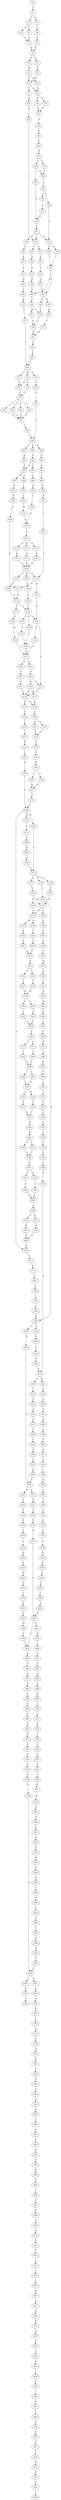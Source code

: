 strict digraph  {
	S0 -> S1 [ label = Y ];
	S1 -> S2 [ label = L ];
	S1 -> S3 [ label = V ];
	S2 -> S4 [ label = S ];
	S2 -> S5 [ label = T ];
	S3 -> S6 [ label = E ];
	S4 -> S7 [ label = P ];
	S5 -> S7 [ label = P ];
	S6 -> S8 [ label = A ];
	S7 -> S9 [ label = K ];
	S8 -> S9 [ label = K ];
	S9 -> S10 [ label = D ];
	S9 -> S11 [ label = T ];
	S10 -> S12 [ label = M ];
	S11 -> S13 [ label = F ];
	S12 -> S14 [ label = N ];
	S12 -> S15 [ label = G ];
	S13 -> S15 [ label = G ];
	S14 -> S16 [ label = Q ];
	S15 -> S17 [ label = L ];
	S15 -> S16 [ label = Q ];
	S16 -> S18 [ label = P ];
	S16 -> S19 [ label = G ];
	S17 -> S20 [ label = H ];
	S18 -> S21 [ label = S ];
	S19 -> S21 [ label = S ];
	S20 -> S22 [ label = K ];
	S21 -> S23 [ label = S ];
	S22 -> S24 [ label = T ];
	S23 -> S25 [ label = S ];
	S24 -> S26 [ label = S ];
	S24 -> S27 [ label = E ];
	S25 -> S28 [ label = F ];
	S26 -> S29 [ label = N ];
	S27 -> S30 [ label = C ];
	S28 -> S31 [ label = F ];
	S29 -> S32 [ label = S ];
	S30 -> S33 [ label = A ];
	S31 -> S34 [ label = S ];
	S31 -> S35 [ label = T ];
	S32 -> S36 [ label = S ];
	S33 -> S37 [ label = C ];
	S34 -> S38 [ label = I ];
	S34 -> S39 [ label = G ];
	S35 -> S39 [ label = G ];
	S36 -> S40 [ label = A ];
	S37 -> S41 [ label = V ];
	S38 -> S42 [ label = S ];
	S39 -> S43 [ label = S ];
	S40 -> S44 [ label = T ];
	S41 -> S45 [ label = W ];
	S41 -> S46 [ label = A ];
	S42 -> S47 [ label = P ];
	S43 -> S48 [ label = A ];
	S43 -> S49 [ label = T ];
	S44 -> S50 [ label = I ];
	S44 -> S51 [ label = M ];
	S45 -> S52 [ label = R ];
	S46 -> S50 [ label = I ];
	S47 -> S24 [ label = T ];
	S47 -> S53 [ label = S ];
	S47 -> S54 [ label = C ];
	S48 -> S55 [ label = S ];
	S49 -> S53 [ label = S ];
	S50 -> S56 [ label = A ];
	S51 -> S56 [ label = A ];
	S52 -> S57 [ label = C ];
	S53 -> S58 [ label = P ];
	S53 -> S59 [ label = N ];
	S54 -> S60 [ label = E ];
	S55 -> S42 [ label = S ];
	S56 -> S61 [ label = R ];
	S57 -> S61 [ label = R ];
	S58 -> S62 [ label = T ];
	S59 -> S62 [ label = T ];
	S60 -> S63 [ label = K ];
	S61 -> S64 [ label = E ];
	S62 -> S40 [ label = A ];
	S62 -> S41 [ label = V ];
	S63 -> S65 [ label = E ];
	S64 -> S66 [ label = L ];
	S65 -> S67 [ label = Q ];
	S66 -> S68 [ label = L ];
	S67 -> S69 [ label = I ];
	S68 -> S70 [ label = M ];
	S68 -> S71 [ label = L ];
	S68 -> S72 [ label = D ];
	S69 -> S73 [ label = D ];
	S70 -> S74 [ label = N ];
	S70 -> S75 [ label = K ];
	S71 -> S74 [ label = N ];
	S72 -> S76 [ label = C ];
	S73 -> S77 [ label = V ];
	S74 -> S78 [ label = G ];
	S75 -> S78 [ label = G ];
	S76 -> S79 [ label = C ];
	S77 -> S68 [ label = L ];
	S78 -> S80 [ label = T ];
	S78 -> S81 [ label = G ];
	S78 -> S82 [ label = Q ];
	S78 -> S83 [ label = A ];
	S79 -> S84 [ label = T ];
	S80 -> S85 [ label = S ];
	S81 -> S85 [ label = S ];
	S82 -> S85 [ label = S ];
	S83 -> S85 [ label = S ];
	S84 -> S86 [ label = A ];
	S84 -> S87 [ label = I ];
	S84 -> S88 [ label = D ];
	S85 -> S89 [ label = P ];
	S86 -> S90 [ label = E ];
	S87 -> S91 [ label = D ];
	S88 -> S92 [ label = Q ];
	S89 -> S84 [ label = T ];
	S90 -> S93 [ label = A ];
	S90 -> S94 [ label = A ];
	S91 -> S94 [ label = A ];
	S92 -> S95 [ label = Q ];
	S93 -> S96 [ label = I ];
	S94 -> S97 [ label = M ];
	S94 -> S98 [ label = S ];
	S95 -> S99 [ label = L ];
	S96 -> S100 [ label = G ];
	S97 -> S101 [ label = V ];
	S98 -> S102 [ label = L ];
	S99 -> S103 [ label = N ];
	S100 -> S104 [ label = L ];
	S101 -> S105 [ label = K ];
	S102 -> S106 [ label = A ];
	S103 -> S107 [ label = D ];
	S104 -> S108 [ label = K ];
	S105 -> S109 [ label = V ];
	S106 -> S110 [ label = M ];
	S107 -> S111 [ label = I ];
	S108 -> S112 [ label = G ];
	S109 -> S113 [ label = P ];
	S110 -> S108 [ label = K ];
	S111 -> S114 [ label = T ];
	S112 -> S115 [ label = S ];
	S112 -> S116 [ label = A ];
	S112 -> S117 [ label = K ];
	S113 -> S118 [ label = P ];
	S114 -> S113 [ label = P ];
	S114 -> S119 [ label = K ];
	S115 -> S120 [ label = P ];
	S116 -> S121 [ label = N ];
	S117 -> S122 [ label = A ];
	S118 -> S123 [ label = C ];
	S118 -> S124 [ label = V ];
	S119 -> S125 [ label = S ];
	S120 -> S126 [ label = P ];
	S121 -> S126 [ label = P ];
	S122 -> S126 [ label = P ];
	S123 -> S125 [ label = S ];
	S123 -> S127 [ label = G ];
	S123 -> S128 [ label = A ];
	S124 -> S129 [ label = H ];
	S125 -> S130 [ label = A ];
	S125 -> S131 [ label = A ];
	S126 -> S114 [ label = T ];
	S126 -> S132 [ label = G ];
	S126 -> S133 [ label = A ];
	S127 -> S134 [ label = V ];
	S128 -> S135 [ label = S ];
	S129 -> S136 [ label = M ];
	S130 -> S137 [ label = V ];
	S131 -> S138 [ label = Q ];
	S132 -> S139 [ label = L ];
	S133 -> S140 [ label = S ];
	S134 -> S135 [ label = S ];
	S135 -> S137 [ label = V ];
	S136 -> S137 [ label = V ];
	S137 -> S141 [ label = Q ];
	S137 -> S142 [ label = H ];
	S138 -> S143 [ label = Q ];
	S138 -> S144 [ label = N ];
	S139 -> S145 [ label = A ];
	S140 -> S118 [ label = P ];
	S141 -> S146 [ label = P ];
	S142 -> S147 [ label = A ];
	S143 -> S148 [ label = L ];
	S144 -> S149 [ label = F ];
	S145 -> S123 [ label = C ];
	S146 -> S150 [ label = S ];
	S146 -> S131 [ label = A ];
	S147 -> S151 [ label = C ];
	S148 -> S152 [ label = E ];
	S148 -> S153 [ label = D ];
	S149 -> S154 [ label = L ];
	S150 -> S155 [ label = K ];
	S150 -> S138 [ label = Q ];
	S151 -> S138 [ label = Q ];
	S152 -> S156 [ label = Y ];
	S153 -> S156 [ label = Y ];
	S154 -> S157 [ label = L ];
	S155 -> S143 [ label = Q ];
	S156 -> S158 [ label = L ];
	S157 -> S159 [ label = K ];
	S158 -> S160 [ label = A ];
	S159 -> S161 [ label = I ];
	S160 -> S162 [ label = R ];
	S161 -> S163 [ label = A ];
	S162 -> S164 [ label = I ];
	S162 -> S165 [ label = E ];
	S163 -> S166 [ label = F ];
	S164 -> S167 [ label = Q ];
	S165 -> S167 [ label = Q ];
	S166 -> S168 [ label = Q ];
	S166 -> S169 [ label = Q ];
	S166 -> S170 [ label = R ];
	S167 -> S171 [ label = G ];
	S168 -> S173 [ label = A ];
	S169 -> S174 [ label = V ];
	S170 -> S175 [ label = E ];
	S171 -> S166 [ label = F ];
	S173 -> S176 [ label = A ];
	S174 -> S177 [ label = Q ];
	S174 -> S178 [ label = R ];
	S174 -> S179 [ label = L ];
	S175 -> S180 [ label = V ];
	S176 -> S181 [ label = L ];
	S177 -> S182 [ label = Y ];
	S178 -> S183 [ label = A ];
	S179 -> S184 [ label = G ];
	S180 -> S185 [ label = H ];
	S181 -> S186 [ label = N ];
	S182 -> S187 [ label = M ];
	S182 -> S188 [ label = N ];
	S183 -> S189 [ label = K ];
	S184 -> S187 [ label = M ];
	S185 -> S190 [ label = K ];
	S186 -> S191 [ label = T ];
	S187 -> S192 [ label = D ];
	S187 -> S193 [ label = E ];
	S188 -> S192 [ label = D ];
	S189 -> S194 [ label = Q ];
	S189 -> S195 [ label = T ];
	S190 -> S174 [ label = V ];
	S191 -> S196 [ label = L ];
	S192 -> S197 [ label = M ];
	S192 -> S198 [ label = G ];
	S193 -> S199 [ label = R ];
	S194 -> S200 [ label = L ];
	S195 -> S201 [ label = M ];
	S196 -> S189 [ label = K ];
	S197 -> S202 [ label = Q ];
	S198 -> S203 [ label = P ];
	S199 -> S204 [ label = V ];
	S200 -> S205 [ label = S ];
	S201 -> S206 [ label = P ];
	S202 -> S207 [ label = H ];
	S203 -> S208 [ label = N ];
	S204 -> S209 [ label = N ];
	S205 -> S210 [ label = E ];
	S206 -> S211 [ label = D ];
	S206 -> S212 [ label = E ];
	S207 -> S213 [ label = G ];
	S208 -> S213 [ label = G ];
	S209 -> S214 [ label = A ];
	S210 -> S215 [ label = Q ];
	S211 -> S216 [ label = N ];
	S212 -> S217 [ label = N ];
	S213 -> S218 [ label = K ];
	S214 -> S219 [ label = M ];
	S215 -> S220 [ label = G ];
	S215 -> S221 [ label = R ];
	S216 -> S222 [ label = K ];
	S217 -> S223 [ label = N ];
	S218 -> S224 [ label = D ];
	S218 -> S225 [ label = E ];
	S219 -> S226 [ label = H ];
	S220 -> S227 [ label = L ];
	S221 -> S228 [ label = K ];
	S222 -> S229 [ label = G ];
	S223 -> S230 [ label = R ];
	S224 -> S231 [ label = V ];
	S225 -> S232 [ label = C ];
	S226 -> S233 [ label = R ];
	S227 -> S234 [ label = D ];
	S228 -> S235 [ label = R ];
	S229 -> S236 [ label = L ];
	S230 -> S237 [ label = R ];
	S231 -> S238 [ label = M ];
	S232 -> S238 [ label = M ];
	S233 -> S239 [ label = H ];
	S234 -> S240 [ label = A ];
	S235 -> S241 [ label = R ];
	S236 -> S242 [ label = A ];
	S237 -> S243 [ label = E ];
	S238 -> S244 [ label = S ];
	S238 -> S245 [ label = T ];
	S239 -> S246 [ label = M ];
	S240 -> S247 [ label = L ];
	S241 -> S248 [ label = F ];
	S242 -> S249 [ label = D ];
	S243 -> S250 [ label = L ];
	S243 -> S251 [ label = E ];
	S244 -> S252 [ label = T ];
	S245 -> S253 [ label = Y ];
	S246 -> S254 [ label = H ];
	S247 -> S255 [ label = A ];
	S248 -> S256 [ label = E ];
	S249 -> S257 [ label = K ];
	S250 -> S258 [ label = G ];
	S251 -> S259 [ label = D ];
	S252 -> S260 [ label = L ];
	S253 -> S260 [ label = L ];
	S254 -> S261 [ label = F ];
	S255 -> S262 [ label = S ];
	S256 -> S263 [ label = P ];
	S257 -> S264 [ label = M ];
	S258 -> S265 [ label = G ];
	S259 -> S266 [ label = L ];
	S260 -> S267 [ label = T ];
	S261 -> S268 [ label = P ];
	S262 -> S269 [ label = K ];
	S263 -> S270 [ label = N ];
	S264 -> S271 [ label = D ];
	S265 -> S272 [ label = G ];
	S266 -> S273 [ label = D ];
	S267 -> S274 [ label = I ];
	S267 -> S275 [ label = L ];
	S268 -> S276 [ label = H ];
	S269 -> S277 [ label = G ];
	S270 -> S278 [ label = H ];
	S271 -> S279 [ label = P ];
	S272 -> S280 [ label = P ];
	S273 -> S281 [ label = Q ];
	S274 -> S282 [ label = L ];
	S275 -> S283 [ label = S ];
	S276 -> S284 [ label = S ];
	S277 -> S285 [ label = K ];
	S278 -> S286 [ label = T ];
	S279 -> S287 [ label = K ];
	S280 -> S288 [ label = V ];
	S281 -> S289 [ label = Q ];
	S282 -> S290 [ label = P ];
	S283 -> S290 [ label = P ];
	S284 -> S291 [ label = P ];
	S285 -> S206 [ label = P ];
	S286 -> S292 [ label = D ];
	S287 -> S293 [ label = G ];
	S288 -> S294 [ label = K ];
	S289 -> S295 [ label = P ];
	S290 -> S296 [ label = L ];
	S290 -> S297 [ label = V ];
	S291 -> S298 [ label = V ];
	S292 -> S299 [ label = T ];
	S293 -> S300 [ label = M ];
	S294 -> S301 [ label = T ];
	S295 -> S302 [ label = N ];
	S296 -> S303 [ label = Q ];
	S297 -> S303 [ label = Q ];
	S298 -> S304 [ label = A ];
	S299 -> S305 [ label = S ];
	S300 -> S306 [ label = D ];
	S301 -> S307 [ label = P ];
	S302 -> S308 [ label = L ];
	S303 -> S309 [ label = I ];
	S303 -> S310 [ label = M ];
	S304 -> S311 [ label = I ];
	S305 -> S312 [ label = A ];
	S306 -> S250 [ label = L ];
	S307 -> S313 [ label = P ];
	S308 -> S314 [ label = A ];
	S309 -> S315 [ label = A ];
	S310 -> S316 [ label = T ];
	S311 -> S317 [ label = G ];
	S312 -> S318 [ label = E ];
	S313 -> S319 [ label = G ];
	S314 -> S320 [ label = E ];
	S315 -> S321 [ label = F ];
	S316 -> S321 [ label = F ];
	S317 -> S322 [ label = A ];
	S318 -> S323 [ label = S ];
	S319 -> S324 [ label = P ];
	S320 -> S325 [ label = L ];
	S321 -> S326 [ label = H ];
	S322 -> S327 [ label = E ];
	S323 -> S328 [ label = P ];
	S324 -> S329 [ label = S ];
	S325 -> S330 [ label = T ];
	S326 -> S331 [ label = G ];
	S327 -> S332 [ label = E ];
	S328 -> S333 [ label = K ];
	S329 -> S334 [ label = P ];
	S330 -> S335 [ label = I ];
	S331 -> S336 [ label = V ];
	S331 -> S337 [ label = S ];
	S332 -> S338 [ label = E ];
	S333 -> S339 [ label = R ];
	S334 -> S340 [ label = E ];
	S335 -> S341 [ label = S ];
	S336 -> S342 [ label = G ];
	S337 -> S342 [ label = G ];
	S338 -> S343 [ label = G ];
	S339 -> S344 [ label = S ];
	S340 -> S345 [ label = P ];
	S341 -> S346 [ label = E ];
	S342 -> S347 [ label = S ];
	S343 -> S348 [ label = A ];
	S344 -> S349 [ label = L ];
	S345 -> S350 [ label = I ];
	S345 -> S351 [ label = D ];
	S346 -> S352 [ label = N ];
	S347 -> S353 [ label = T ];
	S347 -> S354 [ label = S ];
	S348 -> S355 [ label = H ];
	S349 -> S356 [ label = T ];
	S350 -> S357 [ label = G ];
	S351 -> S358 [ label = P ];
	S352 -> S359 [ label = E ];
	S353 -> S360 [ label = V ];
	S354 -> S361 [ label = I ];
	S355 -> S215 [ label = Q ];
	S356 -> S362 [ label = D ];
	S357 -> S363 [ label = T ];
	S358 -> S364 [ label = L ];
	S359 -> S365 [ label = S ];
	S360 -> S366 [ label = E ];
	S361 -> S366 [ label = E ];
	S362 -> S243 [ label = E ];
	S364 -> S367 [ label = D ];
	S365 -> S368 [ label = P ];
	S366 -> S369 [ label = A ];
	S367 -> S370 [ label = I ];
	S368 -> S371 [ label = P ];
	S369 -> S372 [ label = A ];
	S369 -> S373 [ label = S ];
	S370 -> S374 [ label = H ];
	S371 -> S375 [ label = D ];
	S372 -> S376 [ label = R ];
	S373 -> S377 [ label = H ];
	S374 -> S378 [ label = S ];
	S375 -> S379 [ label = V ];
	S376 -> S380 [ label = D ];
	S377 -> S380 [ label = D ];
	S378 -> S381 [ label = N ];
	S379 -> S382 [ label = K ];
	S380 -> S168 [ label = Q ];
	S381 -> S383 [ label = Q ];
	S382 -> S384 [ label = E ];
	S383 -> S385 [ label = E ];
	S384 -> S386 [ label = H ];
	S385 -> S387 [ label = K ];
	S386 -> S388 [ label = L ];
	S387 -> S389 [ label = D ];
	S388 -> S390 [ label = P ];
	S389 -> S391 [ label = Q ];
	S390 -> S392 [ label = E ];
	S391 -> S393 [ label = N ];
	S392 -> S394 [ label = A ];
	S393 -> S395 [ label = L ];
	S394 -> S396 [ label = T ];
	S395 -> S397 [ label = A ];
	S396 -> S398 [ label = N ];
	S397 -> S399 [ label = S ];
	S398 -> S400 [ label = D ];
	S399 -> S401 [ label = D ];
	S400 -> S402 [ label = T ];
	S401 -> S403 [ label = A ];
	S402 -> S345 [ label = P ];
	S403 -> S404 [ label = K ];
	S404 -> S405 [ label = N ];
	S405 -> S406 [ label = T ];
	S406 -> S407 [ label = E ];
	S407 -> S408 [ label = P ];
	S408 -> S409 [ label = A ];
	S409 -> S410 [ label = E ];
	S410 -> S411 [ label = P ];
	S411 -> S412 [ label = V ];
	S412 -> S413 [ label = E ];
	S413 -> S414 [ label = I ];
	S414 -> S415 [ label = L ];
	S415 -> S416 [ label = N ];
	S416 -> S417 [ label = D ];
	S417 -> S418 [ label = K ];
	S418 -> S419 [ label = R ];
	S419 -> S420 [ label = D ];
	S420 -> S421 [ label = T ];
	S421 -> S422 [ label = T ];
	S422 -> S423 [ label = E ];
	S423 -> S424 [ label = A ];
	S424 -> S425 [ label = S ];
	S425 -> S426 [ label = I ];
	S426 -> S427 [ label = E ];
	S427 -> S428 [ label = I ];
	S428 -> S429 [ label = T ];
	S429 -> S430 [ label = K ];
	S430 -> S431 [ label = P ];
	S431 -> S432 [ label = V ];
	S432 -> S433 [ label = D ];
	S433 -> S434 [ label = P ];
	S434 -> S435 [ label = V ];
	S435 -> S436 [ label = I ];
}
